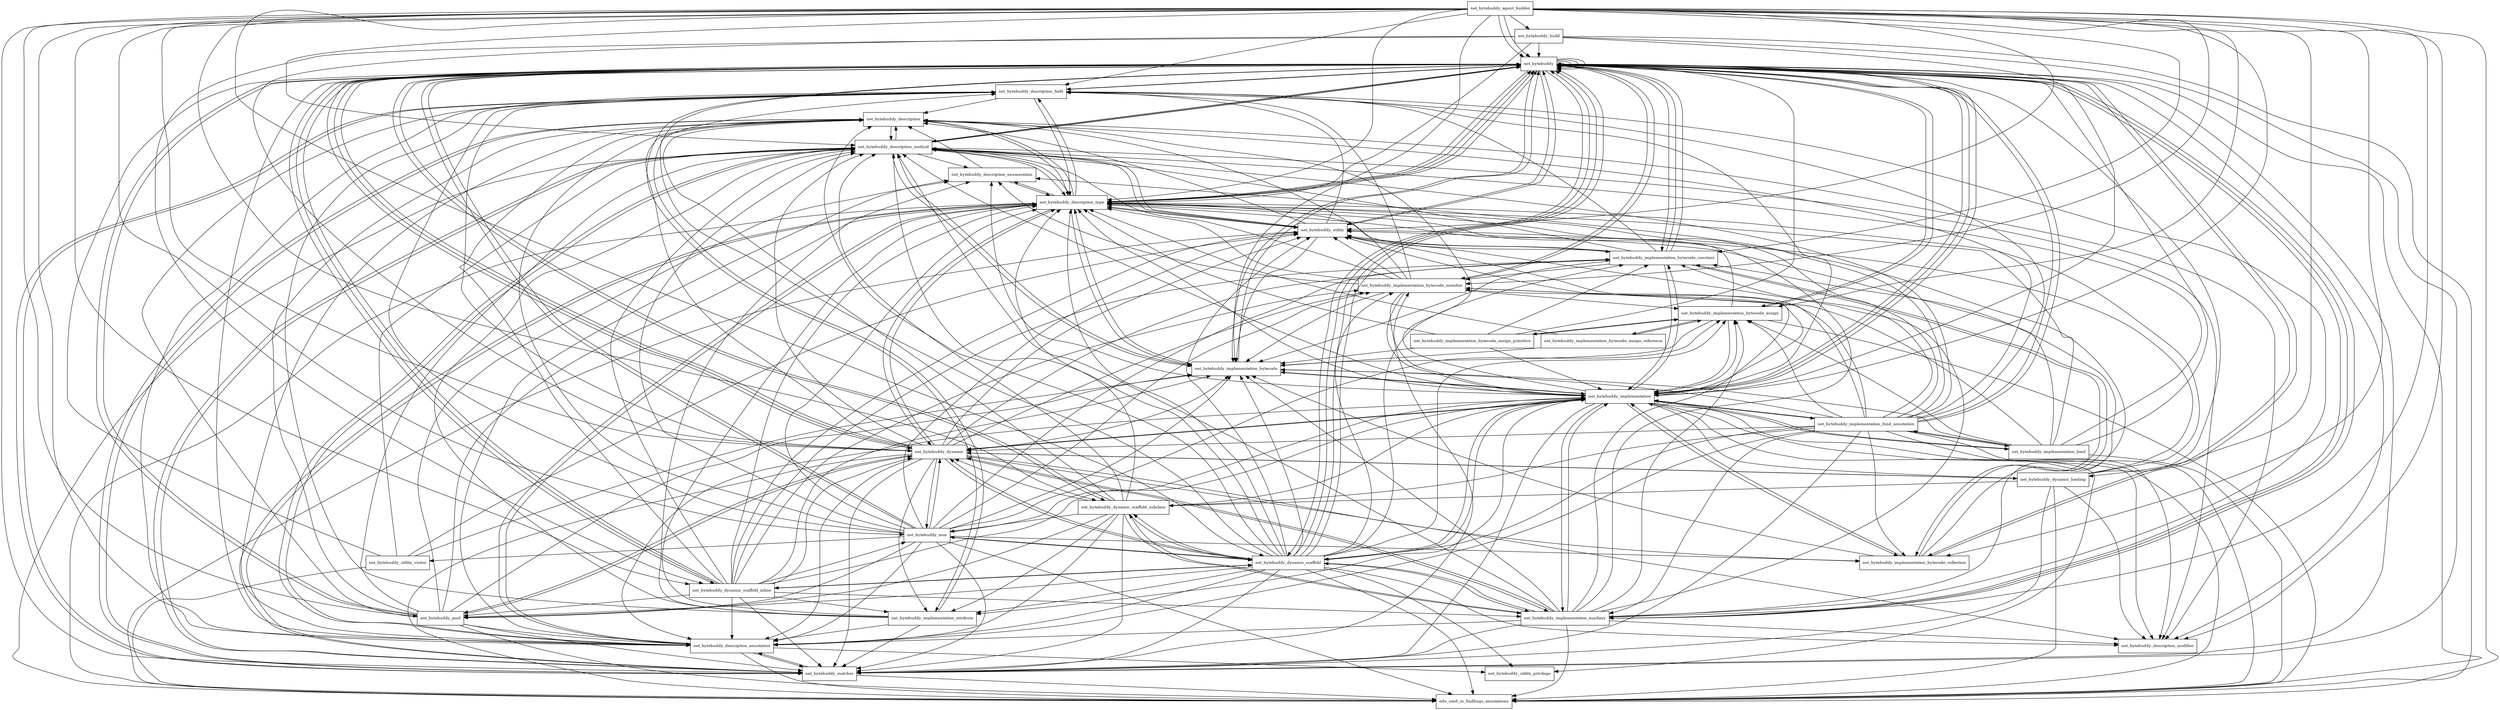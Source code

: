 digraph byte_buddy_1_6_14_package_dependencies {
  node [shape = box, fontsize=10.0];
  net_bytebuddy -> edu_umd_cs_findbugs_annotations;
  net_bytebuddy -> net_bytebuddy_description_field;
  net_bytebuddy -> net_bytebuddy_description_method;
  net_bytebuddy -> net_bytebuddy_description_modifier;
  net_bytebuddy -> net_bytebuddy_description_type;
  net_bytebuddy -> net_bytebuddy_dynamic;
  net_bytebuddy -> net_bytebuddy_dynamic_scaffold;
  net_bytebuddy -> net_bytebuddy_dynamic_scaffold_inline;
  net_bytebuddy -> net_bytebuddy_dynamic_scaffold_subclass;
  net_bytebuddy -> net_bytebuddy_implementation;
  net_bytebuddy -> net_bytebuddy_implementation_attribute;
  net_bytebuddy -> net_bytebuddy_implementation_auxiliary;
  net_bytebuddy -> net_bytebuddy_implementation_bytecode;
  net_bytebuddy -> net_bytebuddy_implementation_bytecode_assign;
  net_bytebuddy -> net_bytebuddy_implementation_bytecode_collection;
  net_bytebuddy -> net_bytebuddy_implementation_bytecode_constant;
  net_bytebuddy -> net_bytebuddy_implementation_bytecode_member;
  net_bytebuddy -> net_bytebuddy;
  net_bytebuddy -> net_bytebuddy_matcher;
  net_bytebuddy -> net_bytebuddy_utility;
  net_bytebuddy_agent_builder -> edu_umd_cs_findbugs_annotations;
  net_bytebuddy_agent_builder -> net_bytebuddy;
  net_bytebuddy_agent_builder -> net_bytebuddy_asm;
  net_bytebuddy_agent_builder -> net_bytebuddy_build;
  net_bytebuddy_agent_builder -> net_bytebuddy_description_annotation;
  net_bytebuddy_agent_builder -> net_bytebuddy_description_field;
  net_bytebuddy_agent_builder -> net_bytebuddy_description_method;
  net_bytebuddy_agent_builder -> net_bytebuddy_description_modifier;
  net_bytebuddy_agent_builder -> net_bytebuddy_description_type;
  net_bytebuddy_agent_builder -> net_bytebuddy_dynamic;
  net_bytebuddy_agent_builder -> net_bytebuddy_dynamic_loading;
  net_bytebuddy_agent_builder -> net_bytebuddy_dynamic_scaffold;
  net_bytebuddy_agent_builder -> net_bytebuddy_dynamic_scaffold_inline;
  net_bytebuddy_agent_builder -> net_bytebuddy_dynamic_scaffold_subclass;
  net_bytebuddy_agent_builder -> net_bytebuddy_implementation;
  net_bytebuddy_agent_builder -> net_bytebuddy_implementation_auxiliary;
  net_bytebuddy_agent_builder -> net_bytebuddy_implementation_bytecode;
  net_bytebuddy_agent_builder -> net_bytebuddy_implementation_bytecode_assign;
  net_bytebuddy_agent_builder -> net_bytebuddy_implementation_bytecode_collection;
  net_bytebuddy_agent_builder -> net_bytebuddy_implementation_bytecode_constant;
  net_bytebuddy_agent_builder -> net_bytebuddy_implementation_bytecode_member;
  net_bytebuddy_agent_builder -> net_bytebuddy;
  net_bytebuddy_agent_builder -> net_bytebuddy_matcher;
  net_bytebuddy_agent_builder -> net_bytebuddy_pool;
  net_bytebuddy_agent_builder -> net_bytebuddy_utility;
  net_bytebuddy_asm -> edu_umd_cs_findbugs_annotations;
  net_bytebuddy_asm -> net_bytebuddy;
  net_bytebuddy_asm -> net_bytebuddy_description;
  net_bytebuddy_asm -> net_bytebuddy_description_annotation;
  net_bytebuddy_asm -> net_bytebuddy_description_field;
  net_bytebuddy_asm -> net_bytebuddy_description_method;
  net_bytebuddy_asm -> net_bytebuddy_description_type;
  net_bytebuddy_asm -> net_bytebuddy_dynamic;
  net_bytebuddy_asm -> net_bytebuddy_dynamic_scaffold;
  net_bytebuddy_asm -> net_bytebuddy_implementation;
  net_bytebuddy_asm -> net_bytebuddy_implementation_bytecode;
  net_bytebuddy_asm -> net_bytebuddy_implementation_bytecode_assign;
  net_bytebuddy_asm -> net_bytebuddy_implementation_bytecode_collection;
  net_bytebuddy_asm -> net_bytebuddy_implementation_bytecode_constant;
  net_bytebuddy_asm -> net_bytebuddy_implementation_bytecode_member;
  net_bytebuddy_asm -> net_bytebuddy;
  net_bytebuddy_asm -> net_bytebuddy_matcher;
  net_bytebuddy_asm -> net_bytebuddy_pool;
  net_bytebuddy_asm -> net_bytebuddy_utility;
  net_bytebuddy_asm -> net_bytebuddy_utility_visitor;
  net_bytebuddy_build -> edu_umd_cs_findbugs_annotations;
  net_bytebuddy_build -> net_bytebuddy;
  net_bytebuddy_build -> net_bytebuddy_description_type;
  net_bytebuddy_build -> net_bytebuddy_dynamic;
  net_bytebuddy_build -> net_bytebuddy_dynamic_scaffold_inline;
  net_bytebuddy_build -> net_bytebuddy_implementation;
  net_bytebuddy_build -> net_bytebuddy_matcher;
  net_bytebuddy_description -> net_bytebuddy_description_annotation;
  net_bytebuddy_description -> net_bytebuddy_description_method;
  net_bytebuddy_description -> net_bytebuddy_description_modifier;
  net_bytebuddy_description -> net_bytebuddy_description_type;
  net_bytebuddy_description -> net_bytebuddy_matcher;
  net_bytebuddy_description_annotation -> edu_umd_cs_findbugs_annotations;
  net_bytebuddy_description_annotation -> net_bytebuddy;
  net_bytebuddy_description_annotation -> net_bytebuddy_description_enumeration;
  net_bytebuddy_description_annotation -> net_bytebuddy_description_method;
  net_bytebuddy_description_annotation -> net_bytebuddy_description_type;
  net_bytebuddy_description_annotation -> net_bytebuddy_matcher;
  net_bytebuddy_description_annotation -> net_bytebuddy_utility_privilege;
  net_bytebuddy_description_enumeration -> net_bytebuddy_description;
  net_bytebuddy_description_enumeration -> net_bytebuddy_description_type;
  net_bytebuddy_description_field -> net_bytebuddy_description;
  net_bytebuddy_description_field -> net_bytebuddy_description_annotation;
  net_bytebuddy_description_field -> net_bytebuddy_description_type;
  net_bytebuddy_description_field -> net_bytebuddy;
  net_bytebuddy_description_field -> net_bytebuddy_matcher;
  net_bytebuddy_description_method -> edu_umd_cs_findbugs_annotations;
  net_bytebuddy_description_method -> net_bytebuddy_description;
  net_bytebuddy_description_method -> net_bytebuddy_description_annotation;
  net_bytebuddy_description_method -> net_bytebuddy_description_enumeration;
  net_bytebuddy_description_method -> net_bytebuddy_description_modifier;
  net_bytebuddy_description_method -> net_bytebuddy_description_type;
  net_bytebuddy_description_method -> net_bytebuddy_implementation_bytecode;
  net_bytebuddy_description_method -> net_bytebuddy;
  net_bytebuddy_description_method -> net_bytebuddy;
  net_bytebuddy_description_method -> net_bytebuddy_matcher;
  net_bytebuddy_description_method -> net_bytebuddy_utility;
  net_bytebuddy_description_type -> edu_umd_cs_findbugs_annotations;
  net_bytebuddy_description_type -> net_bytebuddy;
  net_bytebuddy_description_type -> net_bytebuddy_description;
  net_bytebuddy_description_type -> net_bytebuddy_description_annotation;
  net_bytebuddy_description_type -> net_bytebuddy_description_enumeration;
  net_bytebuddy_description_type -> net_bytebuddy_description_field;
  net_bytebuddy_description_type -> net_bytebuddy_description_method;
  net_bytebuddy_description_type -> net_bytebuddy_dynamic;
  net_bytebuddy_description_type -> net_bytebuddy_implementation_bytecode;
  net_bytebuddy_description_type -> net_bytebuddy;
  net_bytebuddy_description_type -> net_bytebuddy;
  net_bytebuddy_description_type -> net_bytebuddy_matcher;
  net_bytebuddy_description_type -> net_bytebuddy_utility;
  net_bytebuddy_dynamic -> edu_umd_cs_findbugs_annotations;
  net_bytebuddy_dynamic -> net_bytebuddy;
  net_bytebuddy_dynamic -> net_bytebuddy_asm;
  net_bytebuddy_dynamic -> net_bytebuddy_description;
  net_bytebuddy_dynamic -> net_bytebuddy_description_annotation;
  net_bytebuddy_dynamic -> net_bytebuddy_description_field;
  net_bytebuddy_dynamic -> net_bytebuddy_description_method;
  net_bytebuddy_dynamic -> net_bytebuddy_description_modifier;
  net_bytebuddy_dynamic -> net_bytebuddy_description_type;
  net_bytebuddy_dynamic -> net_bytebuddy_dynamic_loading;
  net_bytebuddy_dynamic -> net_bytebuddy_dynamic_scaffold;
  net_bytebuddy_dynamic -> net_bytebuddy_implementation;
  net_bytebuddy_dynamic -> net_bytebuddy_implementation_attribute;
  net_bytebuddy_dynamic -> net_bytebuddy_implementation_auxiliary;
  net_bytebuddy_dynamic -> net_bytebuddy_implementation_bytecode;
  net_bytebuddy_dynamic -> net_bytebuddy_implementation_bytecode_collection;
  net_bytebuddy_dynamic -> net_bytebuddy_implementation_bytecode_constant;
  net_bytebuddy_dynamic -> net_bytebuddy_implementation_bytecode_member;
  net_bytebuddy_dynamic -> net_bytebuddy;
  net_bytebuddy_dynamic -> net_bytebuddy_matcher;
  net_bytebuddy_dynamic -> net_bytebuddy_pool;
  net_bytebuddy_dynamic -> net_bytebuddy_utility;
  net_bytebuddy_dynamic_loading -> edu_umd_cs_findbugs_annotations;
  net_bytebuddy_dynamic_loading -> net_bytebuddy;
  net_bytebuddy_dynamic_loading -> net_bytebuddy_description_modifier;
  net_bytebuddy_dynamic_loading -> net_bytebuddy_description_type;
  net_bytebuddy_dynamic_loading -> net_bytebuddy_dynamic;
  net_bytebuddy_dynamic_loading -> net_bytebuddy_dynamic_scaffold_subclass;
  net_bytebuddy_dynamic_loading -> net_bytebuddy_implementation;
  net_bytebuddy_dynamic_loading -> net_bytebuddy_matcher;
  net_bytebuddy_dynamic_loading -> net_bytebuddy_utility;
  net_bytebuddy_dynamic_scaffold -> edu_umd_cs_findbugs_annotations;
  net_bytebuddy_dynamic_scaffold -> net_bytebuddy;
  net_bytebuddy_dynamic_scaffold -> net_bytebuddy_asm;
  net_bytebuddy_dynamic_scaffold -> net_bytebuddy_description;
  net_bytebuddy_dynamic_scaffold -> net_bytebuddy_description_annotation;
  net_bytebuddy_dynamic_scaffold -> net_bytebuddy_description_field;
  net_bytebuddy_dynamic_scaffold -> net_bytebuddy_description_method;
  net_bytebuddy_dynamic_scaffold -> net_bytebuddy_description_modifier;
  net_bytebuddy_dynamic_scaffold -> net_bytebuddy_description_type;
  net_bytebuddy_dynamic_scaffold -> net_bytebuddy_dynamic;
  net_bytebuddy_dynamic_scaffold -> net_bytebuddy_dynamic_scaffold_inline;
  net_bytebuddy_dynamic_scaffold -> net_bytebuddy_dynamic_scaffold_subclass;
  net_bytebuddy_dynamic_scaffold -> net_bytebuddy_implementation;
  net_bytebuddy_dynamic_scaffold -> net_bytebuddy_implementation_attribute;
  net_bytebuddy_dynamic_scaffold -> net_bytebuddy_implementation_auxiliary;
  net_bytebuddy_dynamic_scaffold -> net_bytebuddy_implementation_bytecode;
  net_bytebuddy_dynamic_scaffold -> net_bytebuddy_implementation_bytecode_assign;
  net_bytebuddy_dynamic_scaffold -> net_bytebuddy_implementation_bytecode_constant;
  net_bytebuddy_dynamic_scaffold -> net_bytebuddy_implementation_bytecode_member;
  net_bytebuddy_dynamic_scaffold -> net_bytebuddy;
  net_bytebuddy_dynamic_scaffold -> net_bytebuddy;
  net_bytebuddy_dynamic_scaffold -> net_bytebuddy_matcher;
  net_bytebuddy_dynamic_scaffold -> net_bytebuddy_pool;
  net_bytebuddy_dynamic_scaffold -> net_bytebuddy_utility;
  net_bytebuddy_dynamic_scaffold -> net_bytebuddy_utility_privilege;
  net_bytebuddy_dynamic_scaffold_inline -> net_bytebuddy;
  net_bytebuddy_dynamic_scaffold_inline -> net_bytebuddy_asm;
  net_bytebuddy_dynamic_scaffold_inline -> net_bytebuddy_description;
  net_bytebuddy_dynamic_scaffold_inline -> net_bytebuddy_description_annotation;
  net_bytebuddy_dynamic_scaffold_inline -> net_bytebuddy_description_method;
  net_bytebuddy_dynamic_scaffold_inline -> net_bytebuddy_description_type;
  net_bytebuddy_dynamic_scaffold_inline -> net_bytebuddy_dynamic;
  net_bytebuddy_dynamic_scaffold_inline -> net_bytebuddy_dynamic_scaffold;
  net_bytebuddy_dynamic_scaffold_inline -> net_bytebuddy_implementation;
  net_bytebuddy_dynamic_scaffold_inline -> net_bytebuddy_implementation_attribute;
  net_bytebuddy_dynamic_scaffold_inline -> net_bytebuddy_implementation_auxiliary;
  net_bytebuddy_dynamic_scaffold_inline -> net_bytebuddy_implementation_bytecode;
  net_bytebuddy_dynamic_scaffold_inline -> net_bytebuddy_implementation_bytecode_constant;
  net_bytebuddy_dynamic_scaffold_inline -> net_bytebuddy_implementation_bytecode_member;
  net_bytebuddy_dynamic_scaffold_inline -> net_bytebuddy;
  net_bytebuddy_dynamic_scaffold_inline -> net_bytebuddy_matcher;
  net_bytebuddy_dynamic_scaffold_inline -> net_bytebuddy_pool;
  net_bytebuddy_dynamic_scaffold_inline -> net_bytebuddy_utility;
  net_bytebuddy_dynamic_scaffold_subclass -> net_bytebuddy;
  net_bytebuddy_dynamic_scaffold_subclass -> net_bytebuddy_asm;
  net_bytebuddy_dynamic_scaffold_subclass -> net_bytebuddy_description;
  net_bytebuddy_dynamic_scaffold_subclass -> net_bytebuddy_description_annotation;
  net_bytebuddy_dynamic_scaffold_subclass -> net_bytebuddy_description_method;
  net_bytebuddy_dynamic_scaffold_subclass -> net_bytebuddy_description_type;
  net_bytebuddy_dynamic_scaffold_subclass -> net_bytebuddy_dynamic;
  net_bytebuddy_dynamic_scaffold_subclass -> net_bytebuddy_dynamic_scaffold;
  net_bytebuddy_dynamic_scaffold_subclass -> net_bytebuddy_implementation;
  net_bytebuddy_dynamic_scaffold_subclass -> net_bytebuddy_implementation_attribute;
  net_bytebuddy_dynamic_scaffold_subclass -> net_bytebuddy_implementation_auxiliary;
  net_bytebuddy_dynamic_scaffold_subclass -> net_bytebuddy_matcher;
  net_bytebuddy_dynamic_scaffold_subclass -> net_bytebuddy_pool;
  net_bytebuddy_implementation -> edu_umd_cs_findbugs_annotations;
  net_bytebuddy_implementation -> net_bytebuddy;
  net_bytebuddy_implementation -> net_bytebuddy_description;
  net_bytebuddy_implementation -> net_bytebuddy_description_annotation;
  net_bytebuddy_implementation -> net_bytebuddy_description_enumeration;
  net_bytebuddy_implementation -> net_bytebuddy_description_field;
  net_bytebuddy_implementation -> net_bytebuddy_description_method;
  net_bytebuddy_implementation -> net_bytebuddy_description_modifier;
  net_bytebuddy_implementation -> net_bytebuddy_description_type;
  net_bytebuddy_implementation -> net_bytebuddy_dynamic;
  net_bytebuddy_implementation -> net_bytebuddy_dynamic_scaffold;
  net_bytebuddy_implementation -> net_bytebuddy_implementation_attribute;
  net_bytebuddy_implementation -> net_bytebuddy_implementation_auxiliary;
  net_bytebuddy_implementation -> net_bytebuddy_implementation_bind;
  net_bytebuddy_implementation -> net_bytebuddy_implementation_bind_annotation;
  net_bytebuddy_implementation -> net_bytebuddy_implementation_bytecode;
  net_bytebuddy_implementation -> net_bytebuddy_implementation_bytecode_assign;
  net_bytebuddy_implementation -> net_bytebuddy_implementation_bytecode_collection;
  net_bytebuddy_implementation -> net_bytebuddy_implementation_bytecode_constant;
  net_bytebuddy_implementation -> net_bytebuddy_implementation_bytecode_member;
  net_bytebuddy_implementation -> net_bytebuddy;
  net_bytebuddy_implementation -> net_bytebuddy_matcher;
  net_bytebuddy_implementation -> net_bytebuddy_utility;
  net_bytebuddy_implementation -> net_bytebuddy_utility_privilege;
  net_bytebuddy_implementation_attribute -> net_bytebuddy_description_annotation;
  net_bytebuddy_implementation_attribute -> net_bytebuddy_description_enumeration;
  net_bytebuddy_implementation_attribute -> net_bytebuddy_description_field;
  net_bytebuddy_implementation_attribute -> net_bytebuddy_description_method;
  net_bytebuddy_implementation_attribute -> net_bytebuddy_description_type;
  net_bytebuddy_implementation_attribute -> net_bytebuddy;
  net_bytebuddy_implementation_attribute -> net_bytebuddy_matcher;
  net_bytebuddy_implementation_auxiliary -> edu_umd_cs_findbugs_annotations;
  net_bytebuddy_implementation_auxiliary -> net_bytebuddy;
  net_bytebuddy_implementation_auxiliary -> net_bytebuddy_description_annotation;
  net_bytebuddy_implementation_auxiliary -> net_bytebuddy_description_field;
  net_bytebuddy_implementation_auxiliary -> net_bytebuddy_description_method;
  net_bytebuddy_implementation_auxiliary -> net_bytebuddy_description_modifier;
  net_bytebuddy_implementation_auxiliary -> net_bytebuddy_description_type;
  net_bytebuddy_implementation_auxiliary -> net_bytebuddy_dynamic;
  net_bytebuddy_implementation_auxiliary -> net_bytebuddy_dynamic_scaffold;
  net_bytebuddy_implementation_auxiliary -> net_bytebuddy_dynamic_scaffold_subclass;
  net_bytebuddy_implementation_auxiliary -> net_bytebuddy_implementation;
  net_bytebuddy_implementation_auxiliary -> net_bytebuddy_implementation_bytecode;
  net_bytebuddy_implementation_auxiliary -> net_bytebuddy_implementation_bytecode_assign;
  net_bytebuddy_implementation_auxiliary -> net_bytebuddy_implementation_bytecode_constant;
  net_bytebuddy_implementation_auxiliary -> net_bytebuddy_implementation_bytecode_member;
  net_bytebuddy_implementation_auxiliary -> net_bytebuddy;
  net_bytebuddy_implementation_auxiliary -> net_bytebuddy_matcher;
  net_bytebuddy_implementation_auxiliary -> net_bytebuddy_utility;
  net_bytebuddy_implementation_bind -> edu_umd_cs_findbugs_annotations;
  net_bytebuddy_implementation_bind -> net_bytebuddy_description_method;
  net_bytebuddy_implementation_bind -> net_bytebuddy_description_type;
  net_bytebuddy_implementation_bind -> net_bytebuddy_implementation;
  net_bytebuddy_implementation_bind -> net_bytebuddy_implementation_bind_annotation;
  net_bytebuddy_implementation_bind -> net_bytebuddy_implementation_bytecode;
  net_bytebuddy_implementation_bind -> net_bytebuddy_implementation_bytecode_assign;
  net_bytebuddy_implementation_bind -> net_bytebuddy_implementation_bytecode_member;
  net_bytebuddy_implementation_bind -> net_bytebuddy;
  net_bytebuddy_implementation_bind -> net_bytebuddy_utility;
  net_bytebuddy_implementation_bind_annotation -> edu_umd_cs_findbugs_annotations;
  net_bytebuddy_implementation_bind_annotation -> net_bytebuddy;
  net_bytebuddy_implementation_bind_annotation -> net_bytebuddy_description;
  net_bytebuddy_implementation_bind_annotation -> net_bytebuddy_description_annotation;
  net_bytebuddy_implementation_bind_annotation -> net_bytebuddy_description_enumeration;
  net_bytebuddy_implementation_bind_annotation -> net_bytebuddy_description_field;
  net_bytebuddy_implementation_bind_annotation -> net_bytebuddy_description_method;
  net_bytebuddy_implementation_bind_annotation -> net_bytebuddy_description_modifier;
  net_bytebuddy_implementation_bind_annotation -> net_bytebuddy_description_type;
  net_bytebuddy_implementation_bind_annotation -> net_bytebuddy_dynamic;
  net_bytebuddy_implementation_bind_annotation -> net_bytebuddy_dynamic_scaffold;
  net_bytebuddy_implementation_bind_annotation -> net_bytebuddy_dynamic_scaffold_subclass;
  net_bytebuddy_implementation_bind_annotation -> net_bytebuddy_implementation;
  net_bytebuddy_implementation_bind_annotation -> net_bytebuddy_implementation_auxiliary;
  net_bytebuddy_implementation_bind_annotation -> net_bytebuddy_implementation_bind;
  net_bytebuddy_implementation_bind_annotation -> net_bytebuddy_implementation_bytecode;
  net_bytebuddy_implementation_bind_annotation -> net_bytebuddy_implementation_bytecode_assign;
  net_bytebuddy_implementation_bind_annotation -> net_bytebuddy_implementation_bytecode_collection;
  net_bytebuddy_implementation_bind_annotation -> net_bytebuddy_implementation_bytecode_constant;
  net_bytebuddy_implementation_bind_annotation -> net_bytebuddy_implementation_bytecode_member;
  net_bytebuddy_implementation_bind_annotation -> net_bytebuddy;
  net_bytebuddy_implementation_bind_annotation -> net_bytebuddy_matcher;
  net_bytebuddy_implementation_bind_annotation -> net_bytebuddy_utility;
  net_bytebuddy_implementation_bytecode -> net_bytebuddy_description_method;
  net_bytebuddy_implementation_bytecode -> net_bytebuddy_description_type;
  net_bytebuddy_implementation_bytecode -> net_bytebuddy_implementation;
  net_bytebuddy_implementation_bytecode -> net_bytebuddy;
  net_bytebuddy_implementation_bytecode_assign -> edu_umd_cs_findbugs_annotations;
  net_bytebuddy_implementation_bytecode_assign -> net_bytebuddy_description_type;
  net_bytebuddy_implementation_bytecode_assign -> net_bytebuddy_implementation;
  net_bytebuddy_implementation_bytecode_assign -> net_bytebuddy_implementation_bytecode;
  net_bytebuddy_implementation_bytecode_assign -> net_bytebuddy_implementation_bytecode_assign_primitive;
  net_bytebuddy_implementation_bytecode_assign -> net_bytebuddy_implementation_bytecode_assign_reference;
  net_bytebuddy_implementation_bytecode_assign -> net_bytebuddy;
  net_bytebuddy_implementation_bytecode_assign_primitive -> net_bytebuddy_description_type;
  net_bytebuddy_implementation_bytecode_assign_primitive -> net_bytebuddy_implementation;
  net_bytebuddy_implementation_bytecode_assign_primitive -> net_bytebuddy_implementation_bytecode;
  net_bytebuddy_implementation_bytecode_assign_primitive -> net_bytebuddy_implementation_bytecode_assign;
  net_bytebuddy_implementation_bytecode_assign_primitive -> net_bytebuddy_implementation_bytecode_constant;
  net_bytebuddy_implementation_bytecode_assign_primitive -> net_bytebuddy;
  net_bytebuddy_implementation_bytecode_assign_reference -> net_bytebuddy_description_type;
  net_bytebuddy_implementation_bytecode_assign_reference -> net_bytebuddy_implementation_bytecode;
  net_bytebuddy_implementation_bytecode_assign_reference -> net_bytebuddy_implementation_bytecode_assign;
  net_bytebuddy_implementation_bytecode_collection -> net_bytebuddy_description_type;
  net_bytebuddy_implementation_bytecode_collection -> net_bytebuddy_implementation;
  net_bytebuddy_implementation_bytecode_collection -> net_bytebuddy_implementation_bytecode;
  net_bytebuddy_implementation_bytecode_collection -> net_bytebuddy_implementation_bytecode_constant;
  net_bytebuddy_implementation_bytecode_collection -> net_bytebuddy;
  net_bytebuddy_implementation_bytecode_constant -> net_bytebuddy;
  net_bytebuddy_implementation_bytecode_constant -> net_bytebuddy_description_field;
  net_bytebuddy_implementation_bytecode_constant -> net_bytebuddy_description_method;
  net_bytebuddy_implementation_bytecode_constant -> net_bytebuddy_description_type;
  net_bytebuddy_implementation_bytecode_constant -> net_bytebuddy_implementation;
  net_bytebuddy_implementation_bytecode_constant -> net_bytebuddy_implementation_bytecode;
  net_bytebuddy_implementation_bytecode_constant -> net_bytebuddy_implementation_bytecode_collection;
  net_bytebuddy_implementation_bytecode_constant -> net_bytebuddy_implementation_bytecode_member;
  net_bytebuddy_implementation_bytecode_constant -> net_bytebuddy;
  net_bytebuddy_implementation_bytecode_constant -> net_bytebuddy_utility;
  net_bytebuddy_implementation_bytecode_member -> net_bytebuddy_description;
  net_bytebuddy_implementation_bytecode_member -> net_bytebuddy_description_enumeration;
  net_bytebuddy_implementation_bytecode_member -> net_bytebuddy_description_field;
  net_bytebuddy_implementation_bytecode_member -> net_bytebuddy_description_method;
  net_bytebuddy_implementation_bytecode_member -> net_bytebuddy_description_type;
  net_bytebuddy_implementation_bytecode_member -> net_bytebuddy_implementation;
  net_bytebuddy_implementation_bytecode_member -> net_bytebuddy_implementation_bytecode;
  net_bytebuddy_implementation_bytecode_member -> net_bytebuddy_implementation_bytecode_assign;
  net_bytebuddy_implementation_bytecode_member -> net_bytebuddy;
  net_bytebuddy_implementation_bytecode_member -> net_bytebuddy_matcher;
  net_bytebuddy_implementation_bytecode_member -> net_bytebuddy_utility;
  net_bytebuddy -> net_bytebuddy;
  net_bytebuddy -> net_bytebuddy;
  net_bytebuddy -> net_bytebuddy;
  net_bytebuddy_matcher -> edu_umd_cs_findbugs_annotations;
  net_bytebuddy_matcher -> net_bytebuddy_description;
  net_bytebuddy_matcher -> net_bytebuddy_description_annotation;
  net_bytebuddy_matcher -> net_bytebuddy_description_field;
  net_bytebuddy_matcher -> net_bytebuddy_description_method;
  net_bytebuddy_matcher -> net_bytebuddy_description_type;
  net_bytebuddy_pool -> edu_umd_cs_findbugs_annotations;
  net_bytebuddy_pool -> net_bytebuddy_description;
  net_bytebuddy_pool -> net_bytebuddy_description_annotation;
  net_bytebuddy_pool -> net_bytebuddy_description_enumeration;
  net_bytebuddy_pool -> net_bytebuddy_description_field;
  net_bytebuddy_pool -> net_bytebuddy_description_method;
  net_bytebuddy_pool -> net_bytebuddy_description_type;
  net_bytebuddy_pool -> net_bytebuddy_dynamic;
  net_bytebuddy_pool -> net_bytebuddy_implementation_bytecode;
  net_bytebuddy_pool -> net_bytebuddy;
  net_bytebuddy_pool -> net_bytebuddy;
  net_bytebuddy_pool -> net_bytebuddy_matcher;
  net_bytebuddy_utility -> edu_umd_cs_findbugs_annotations;
  net_bytebuddy_utility -> net_bytebuddy_description;
  net_bytebuddy_utility -> net_bytebuddy_description_field;
  net_bytebuddy_utility -> net_bytebuddy_description_method;
  net_bytebuddy_utility -> net_bytebuddy_description_type;
  net_bytebuddy_utility -> net_bytebuddy_implementation_bytecode;
  net_bytebuddy_utility -> net_bytebuddy_implementation_bytecode_constant;
  net_bytebuddy_utility -> net_bytebuddy;
  net_bytebuddy_utility_visitor -> edu_umd_cs_findbugs_annotations;
  net_bytebuddy_utility_visitor -> net_bytebuddy_description_method;
  net_bytebuddy_utility_visitor -> net_bytebuddy_implementation_bytecode;
  net_bytebuddy_utility_visitor -> net_bytebuddy;
  net_bytebuddy_utility_visitor -> net_bytebuddy_utility;
}
